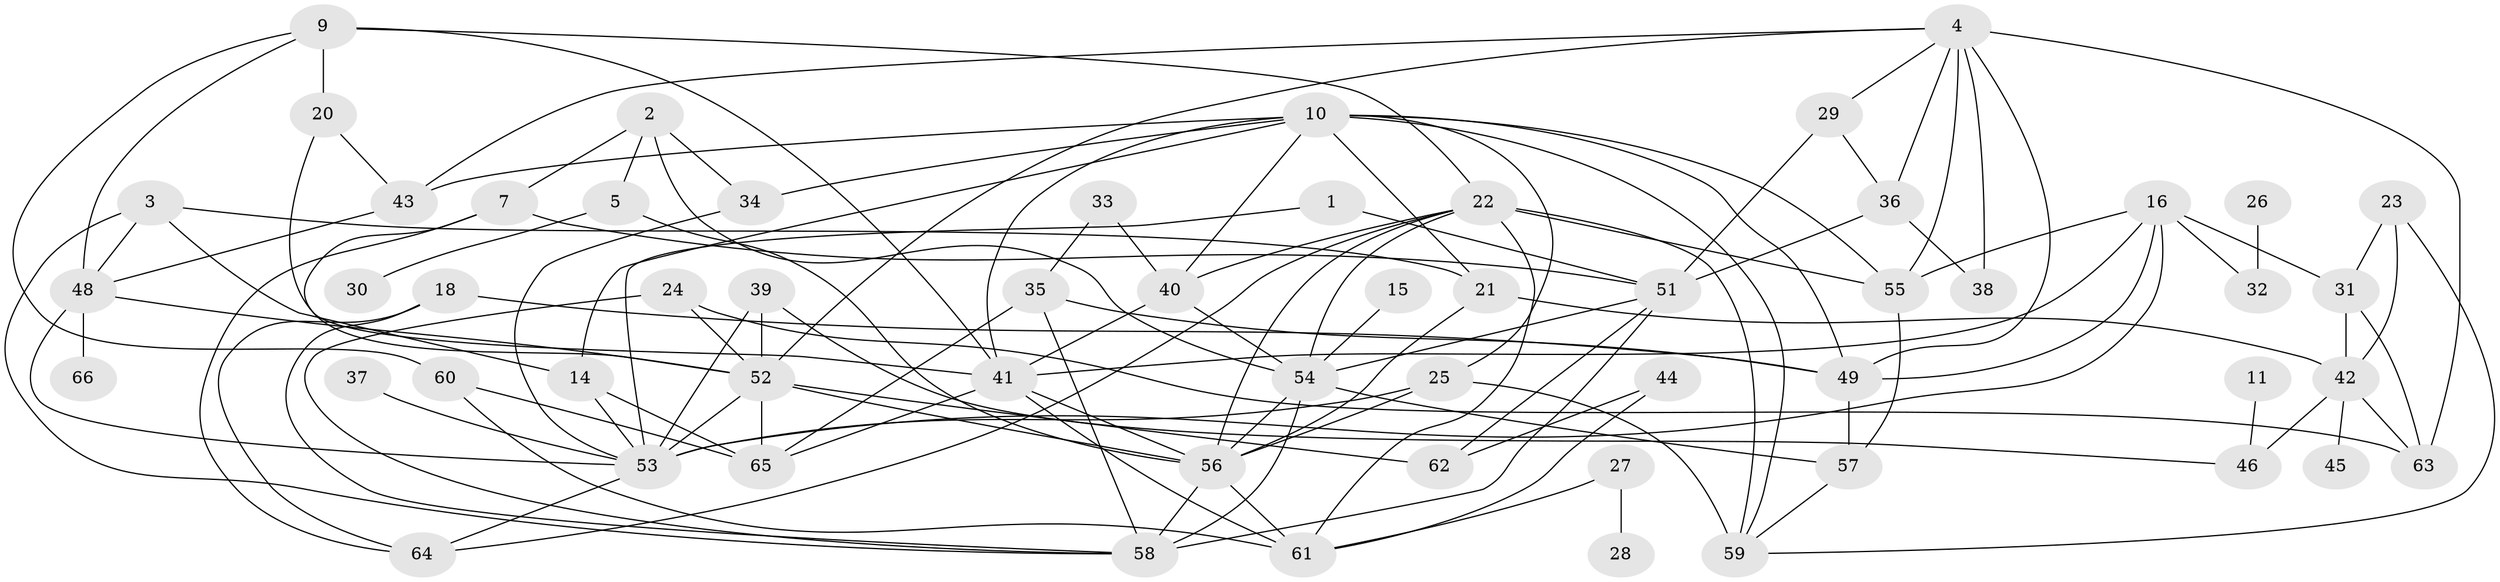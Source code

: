 // original degree distribution, {5: 0.0916030534351145, 2: 0.1984732824427481, 4: 0.2366412213740458, 3: 0.22900763358778625, 1: 0.13740458015267176, 7: 0.015267175572519083, 0: 0.05343511450381679, 6: 0.03816793893129771}
// Generated by graph-tools (version 1.1) at 2025/25/03/09/25 03:25:24]
// undirected, 58 vertices, 122 edges
graph export_dot {
graph [start="1"]
  node [color=gray90,style=filled];
  1;
  2;
  3;
  4;
  5;
  7;
  9;
  10;
  11;
  14;
  15;
  16;
  18;
  20;
  21;
  22;
  23;
  24;
  25;
  26;
  27;
  28;
  29;
  30;
  31;
  32;
  33;
  34;
  35;
  36;
  37;
  38;
  39;
  40;
  41;
  42;
  43;
  44;
  45;
  46;
  48;
  49;
  51;
  52;
  53;
  54;
  55;
  56;
  57;
  58;
  59;
  60;
  61;
  62;
  63;
  64;
  65;
  66;
  1 -- 51 [weight=1.0];
  1 -- 53 [weight=1.0];
  2 -- 5 [weight=1.0];
  2 -- 7 [weight=1.0];
  2 -- 34 [weight=1.0];
  2 -- 54 [weight=1.0];
  3 -- 14 [weight=1.0];
  3 -- 21 [weight=1.0];
  3 -- 48 [weight=1.0];
  3 -- 58 [weight=1.0];
  4 -- 29 [weight=1.0];
  4 -- 36 [weight=1.0];
  4 -- 38 [weight=1.0];
  4 -- 43 [weight=1.0];
  4 -- 49 [weight=2.0];
  4 -- 52 [weight=1.0];
  4 -- 55 [weight=1.0];
  4 -- 63 [weight=1.0];
  5 -- 30 [weight=1.0];
  5 -- 56 [weight=1.0];
  7 -- 51 [weight=1.0];
  7 -- 52 [weight=1.0];
  7 -- 64 [weight=1.0];
  9 -- 20 [weight=1.0];
  9 -- 22 [weight=1.0];
  9 -- 41 [weight=1.0];
  9 -- 48 [weight=1.0];
  9 -- 60 [weight=1.0];
  10 -- 14 [weight=1.0];
  10 -- 21 [weight=1.0];
  10 -- 25 [weight=1.0];
  10 -- 34 [weight=1.0];
  10 -- 40 [weight=1.0];
  10 -- 41 [weight=1.0];
  10 -- 43 [weight=1.0];
  10 -- 49 [weight=1.0];
  10 -- 55 [weight=1.0];
  10 -- 59 [weight=1.0];
  11 -- 46 [weight=1.0];
  14 -- 53 [weight=1.0];
  14 -- 65 [weight=1.0];
  15 -- 54 [weight=1.0];
  16 -- 31 [weight=1.0];
  16 -- 32 [weight=1.0];
  16 -- 41 [weight=1.0];
  16 -- 49 [weight=1.0];
  16 -- 53 [weight=1.0];
  16 -- 55 [weight=1.0];
  18 -- 49 [weight=1.0];
  18 -- 58 [weight=1.0];
  18 -- 64 [weight=1.0];
  20 -- 41 [weight=1.0];
  20 -- 43 [weight=1.0];
  21 -- 42 [weight=1.0];
  21 -- 56 [weight=1.0];
  22 -- 40 [weight=1.0];
  22 -- 54 [weight=1.0];
  22 -- 55 [weight=2.0];
  22 -- 56 [weight=1.0];
  22 -- 59 [weight=2.0];
  22 -- 61 [weight=1.0];
  22 -- 64 [weight=1.0];
  23 -- 31 [weight=1.0];
  23 -- 42 [weight=1.0];
  23 -- 59 [weight=1.0];
  24 -- 52 [weight=1.0];
  24 -- 58 [weight=1.0];
  24 -- 63 [weight=1.0];
  25 -- 53 [weight=1.0];
  25 -- 56 [weight=1.0];
  25 -- 59 [weight=2.0];
  26 -- 32 [weight=1.0];
  27 -- 28 [weight=1.0];
  27 -- 61 [weight=1.0];
  29 -- 36 [weight=1.0];
  29 -- 51 [weight=2.0];
  31 -- 42 [weight=1.0];
  31 -- 63 [weight=1.0];
  33 -- 35 [weight=1.0];
  33 -- 40 [weight=1.0];
  34 -- 53 [weight=1.0];
  35 -- 49 [weight=1.0];
  35 -- 58 [weight=1.0];
  35 -- 65 [weight=1.0];
  36 -- 38 [weight=1.0];
  36 -- 51 [weight=1.0];
  37 -- 53 [weight=1.0];
  39 -- 46 [weight=1.0];
  39 -- 52 [weight=1.0];
  39 -- 53 [weight=1.0];
  40 -- 41 [weight=1.0];
  40 -- 54 [weight=1.0];
  41 -- 56 [weight=1.0];
  41 -- 61 [weight=1.0];
  41 -- 65 [weight=1.0];
  42 -- 45 [weight=1.0];
  42 -- 46 [weight=1.0];
  42 -- 63 [weight=1.0];
  43 -- 48 [weight=1.0];
  44 -- 61 [weight=1.0];
  44 -- 62 [weight=1.0];
  48 -- 52 [weight=1.0];
  48 -- 53 [weight=1.0];
  48 -- 66 [weight=1.0];
  49 -- 57 [weight=1.0];
  51 -- 54 [weight=1.0];
  51 -- 58 [weight=1.0];
  51 -- 62 [weight=1.0];
  52 -- 53 [weight=2.0];
  52 -- 56 [weight=1.0];
  52 -- 62 [weight=1.0];
  52 -- 65 [weight=1.0];
  53 -- 64 [weight=1.0];
  54 -- 56 [weight=1.0];
  54 -- 57 [weight=1.0];
  54 -- 58 [weight=1.0];
  55 -- 57 [weight=2.0];
  56 -- 58 [weight=1.0];
  56 -- 61 [weight=1.0];
  57 -- 59 [weight=1.0];
  60 -- 61 [weight=1.0];
  60 -- 65 [weight=1.0];
}
